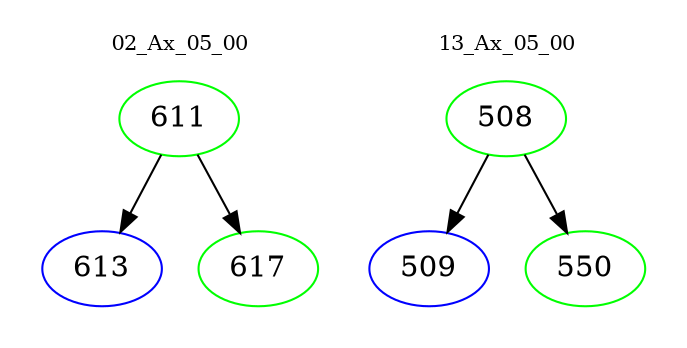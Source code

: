 digraph{
subgraph cluster_0 {
color = white
label = "02_Ax_05_00";
fontsize=10;
T0_611 [label="611", color="green"]
T0_611 -> T0_613 [color="black"]
T0_613 [label="613", color="blue"]
T0_611 -> T0_617 [color="black"]
T0_617 [label="617", color="green"]
}
subgraph cluster_1 {
color = white
label = "13_Ax_05_00";
fontsize=10;
T1_508 [label="508", color="green"]
T1_508 -> T1_509 [color="black"]
T1_509 [label="509", color="blue"]
T1_508 -> T1_550 [color="black"]
T1_550 [label="550", color="green"]
}
}
